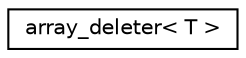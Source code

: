 digraph "Graphical Class Hierarchy"
{
  edge [fontname="Helvetica",fontsize="10",labelfontname="Helvetica",labelfontsize="10"];
  node [fontname="Helvetica",fontsize="10",shape=record];
  rankdir="LR";
  Node1 [label="array_deleter\< T \>",height=0.2,width=0.4,color="black", fillcolor="white", style="filled",URL="$structarray__deleter.html"];
}
